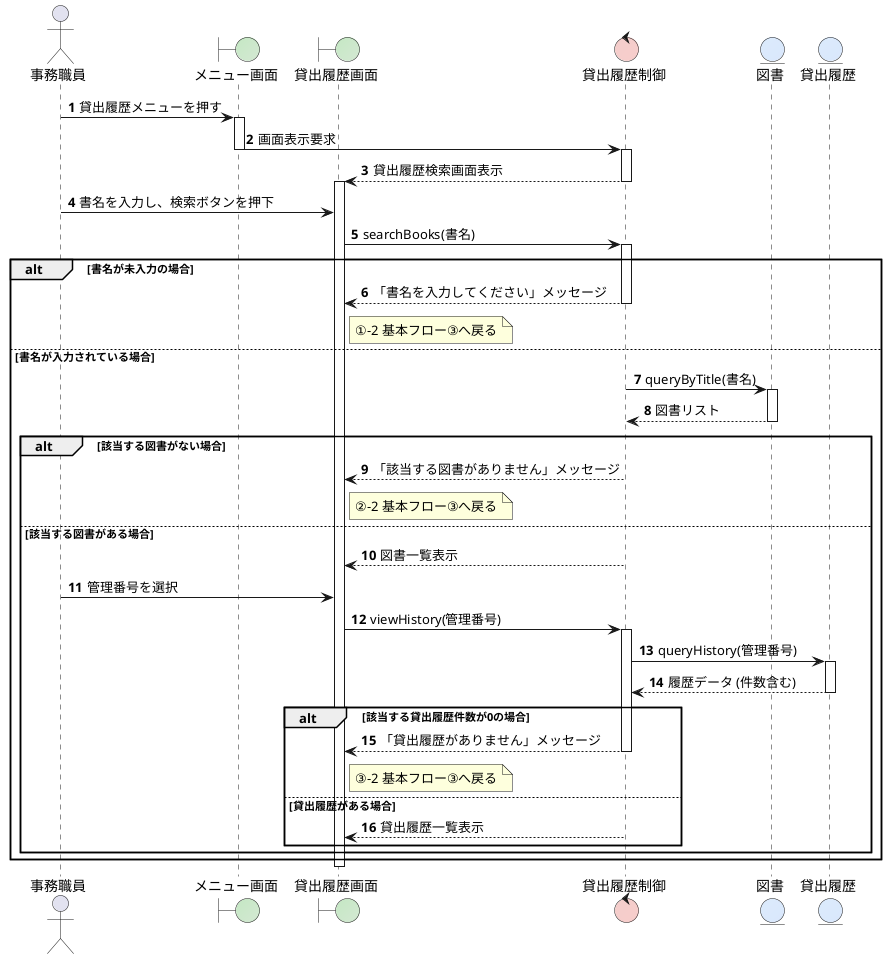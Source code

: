 @startuml LoanHistoryViewSequence
skinparam shadowing false
skinparam defaultMonochrome false 
skinparam defaultFontColor black

actor "事務職員" as Staff
boundary "メニュー画面" as MScreen #C5E8C4/D5E8D4
boundary "貸出履歴画面" as HScreen #C5E8C4/D5E8D4
control "貸出履歴制御" as HCtrl #F4CDCB/F8CECC
entity "図書" as Book #DCEBFC/DAE8FC
entity "貸出履歴" as Loan #DCEBFC/DAE8FC

autonumber

' ①～② 画面表示
Staff -> MScreen: 貸出履歴メニューを押す
activate MScreen
MScreen -> HCtrl: 画面表示要求
deactivate MScreen
activate HCtrl
HCtrl --> HScreen: 貸出履歴検索画面表示
deactivate HCtrl
activate HScreen 

' 基本フロー ③: 書名検索ボタン押下
Staff -> HScreen: 書名を入力し、検索ボタンを押下

HScreen -> HCtrl: searchBooks(書名)
activate HCtrl

' 代替フロー ①: 書名が未入力の場合の分岐
alt 書名が未入力の場合
    HCtrl --> HScreen: 「書名を入力してください」メッセージ
    deactivate HCtrl
    note right of HScreen: ①-2 基本フロー③へ戻る
else 書名が入力されている場合
    
    ' 基本フロー ④: DB検索と結果取得
    HCtrl -> Book: queryByTitle(書名)
    activate Book
    Book --> HCtrl: 図書リスト
    deactivate Book

    ' 代替フロー ②: 該当図書がない場合の分岐
    alt 該当する図書がない場合
        HCtrl --> HScreen: 「該当する図書がありません」メッセージ
        deactivate HCtrl
        note right of HScreen: ②-2 基本フロー③へ戻る
    
    else 該当する図書がある場合
        HCtrl --> HScreen: 図書一覧表示
        deactivate HCtrl

        ' 基本フロー ⑤: 管理番号選択
        Staff -> HScreen: 管理番号を選択

        ' 基本フロー ⑥: 履歴取得
        HScreen -> HCtrl: viewHistory(管理番号)
        activate HCtrl
        HCtrl -> Loan: queryHistory(管理番号)
        activate Loan
        Loan --> HCtrl: 履歴データ (件数含む)
        deactivate Loan

        ' 代替フロー ③: 貸出履歴件数が0の場合の分岐
        alt 該当する貸出履歴件数が0の場合
            HCtrl --> HScreen: 「貸出履歴がありません」メッセージ
            deactivate HCtrl
            note right of HScreen: ③-2 基本フロー③へ戻る
        else 貸出履歴がある場合
            HCtrl --> HScreen: 貸出履歴一覧表示
            deactivate HCtrl
        end
    end
end
deactivate HScreen 
@enduml